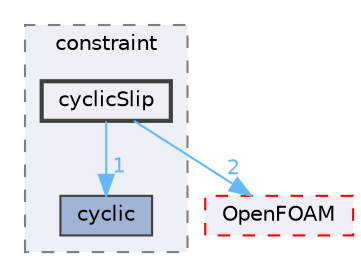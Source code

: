 digraph "src/finiteVolume/fvMesh/fvPatches/constraint/cyclicSlip"
{
 // LATEX_PDF_SIZE
  bgcolor="transparent";
  edge [fontname=Helvetica,fontsize=10,labelfontname=Helvetica,labelfontsize=10];
  node [fontname=Helvetica,fontsize=10,shape=box,height=0.2,width=0.4];
  compound=true
  subgraph clusterdir_9b55a90ed6410b18bd357d7a8a7e772f {
    graph [ bgcolor="#edf0f7", pencolor="grey50", label="constraint", fontname=Helvetica,fontsize=10 style="filled,dashed", URL="dir_9b55a90ed6410b18bd357d7a8a7e772f.html",tooltip=""]
  dir_e3681668341888ce697868f3666c6877 [label="cyclic", fillcolor="#a2b4d6", color="grey25", style="filled", URL="dir_e3681668341888ce697868f3666c6877.html",tooltip=""];
  dir_0b697b4bdbadfb5f2eeec6f1f19c4f98 [label="cyclicSlip", fillcolor="#edf0f7", color="grey25", style="filled,bold", URL="dir_0b697b4bdbadfb5f2eeec6f1f19c4f98.html",tooltip=""];
  }
  dir_c5473ff19b20e6ec4dfe5c310b3778a8 [label="OpenFOAM", fillcolor="#edf0f7", color="red", style="filled,dashed", URL="dir_c5473ff19b20e6ec4dfe5c310b3778a8.html",tooltip=""];
  dir_0b697b4bdbadfb5f2eeec6f1f19c4f98->dir_c5473ff19b20e6ec4dfe5c310b3778a8 [headlabel="2", labeldistance=1.5 headhref="dir_000791_002695.html" href="dir_000791_002695.html" color="steelblue1" fontcolor="steelblue1"];
  dir_0b697b4bdbadfb5f2eeec6f1f19c4f98->dir_e3681668341888ce697868f3666c6877 [headlabel="1", labeldistance=1.5 headhref="dir_000791_000759.html" href="dir_000791_000759.html" color="steelblue1" fontcolor="steelblue1"];
}
